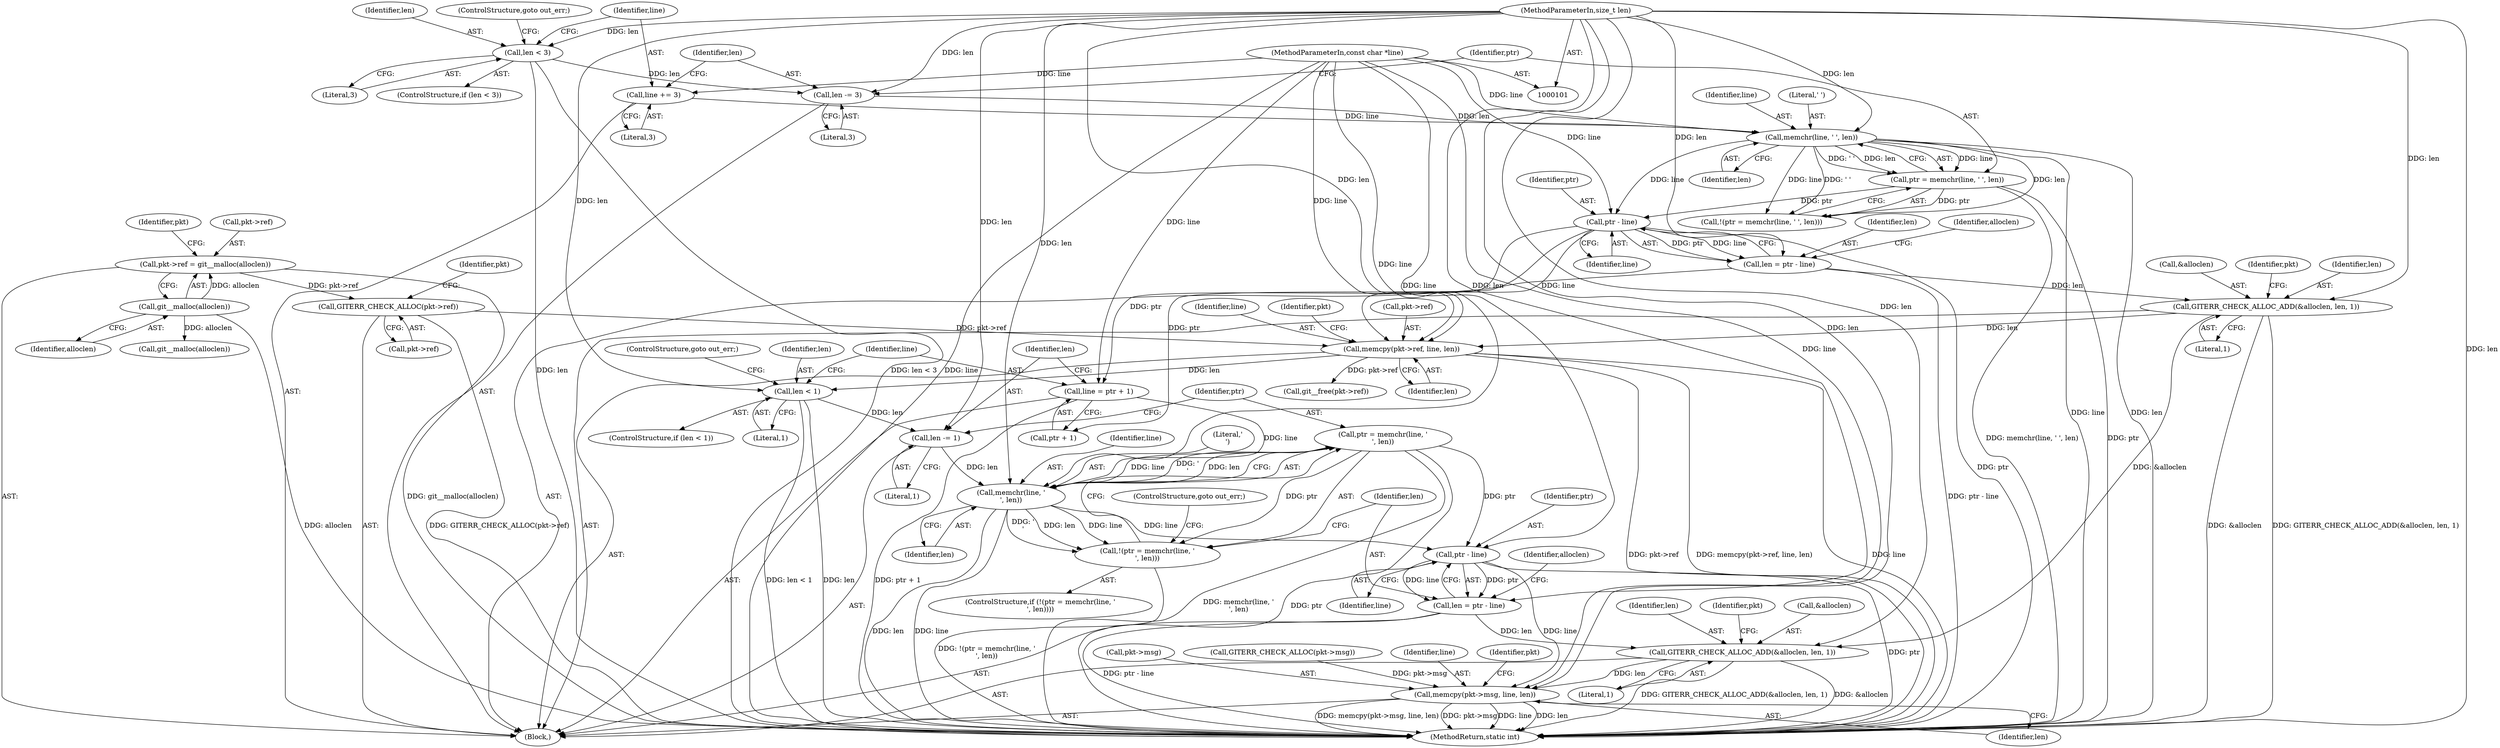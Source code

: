 digraph "0_libgit2_1f9a8510e1d2f20ed7334eeeddb92c4dd8e7c649@API" {
"1000195" [label="(Call,ptr = memchr(line, '\n', len))"];
"1000197" [label="(Call,memchr(line, '\n', len))"];
"1000185" [label="(Call,line = ptr + 1)"];
"1000149" [label="(Call,ptr - line)"];
"1000140" [label="(Call,ptr = memchr(line, ' ', len))"];
"1000142" [label="(Call,memchr(line, ' ', len))"];
"1000132" [label="(Call,line += 3)"];
"1000103" [label="(MethodParameterIn,const char *line)"];
"1000135" [label="(Call,len -= 3)"];
"1000128" [label="(Call,len < 3)"];
"1000104" [label="(MethodParameterIn,size_t len)"];
"1000190" [label="(Call,len -= 1)"];
"1000181" [label="(Call,len < 1)"];
"1000167" [label="(Call,memcpy(pkt->ref, line, len))"];
"1000163" [label="(Call,GITERR_CHECK_ALLOC(pkt->ref))"];
"1000157" [label="(Call,pkt->ref = git__malloc(alloclen))"];
"1000161" [label="(Call,git__malloc(alloclen))"];
"1000152" [label="(Call,GITERR_CHECK_ALLOC_ADD(&alloclen, len, 1))"];
"1000147" [label="(Call,len = ptr - line)"];
"1000194" [label="(Call,!(ptr = memchr(line, '\n', len)))"];
"1000204" [label="(Call,ptr - line)"];
"1000202" [label="(Call,len = ptr - line)"];
"1000207" [label="(Call,GITERR_CHECK_ALLOC_ADD(&alloclen, len, 1))"];
"1000222" [label="(Call,memcpy(pkt->msg, line, len))"];
"1000203" [label="(Identifier,len)"];
"1000162" [label="(Identifier,alloclen)"];
"1000130" [label="(Literal,3)"];
"1000168" [label="(Call,pkt->ref)"];
"1000218" [label="(Call,GITERR_CHECK_ALLOC(pkt->msg))"];
"1000214" [label="(Identifier,pkt)"];
"1000127" [label="(ControlStructure,if (len < 3))"];
"1000192" [label="(Literal,1)"];
"1000135" [label="(Call,len -= 3)"];
"1000194" [label="(Call,!(ptr = memchr(line, '\n', len)))"];
"1000169" [label="(Identifier,pkt)"];
"1000209" [label="(Identifier,alloclen)"];
"1000195" [label="(Call,ptr = memchr(line, '\n', len))"];
"1000103" [label="(MethodParameterIn,const char *line)"];
"1000165" [label="(Identifier,pkt)"];
"1000132" [label="(Call,line += 3)"];
"1000167" [label="(Call,memcpy(pkt->ref, line, len))"];
"1000180" [label="(ControlStructure,if (len < 1))"];
"1000164" [label="(Call,pkt->ref)"];
"1000141" [label="(Identifier,ptr)"];
"1000104" [label="(MethodParameterIn,size_t len)"];
"1000134" [label="(Literal,3)"];
"1000191" [label="(Identifier,len)"];
"1000226" [label="(Identifier,line)"];
"1000197" [label="(Call,memchr(line, '\n', len))"];
"1000187" [label="(Call,ptr + 1)"];
"1000161" [label="(Call,git__malloc(alloclen))"];
"1000208" [label="(Call,&alloclen)"];
"1000140" [label="(Call,ptr = memchr(line, ' ', len))"];
"1000148" [label="(Identifier,len)"];
"1000155" [label="(Identifier,len)"];
"1000171" [label="(Identifier,line)"];
"1000172" [label="(Identifier,len)"];
"1000158" [label="(Call,pkt->ref)"];
"1000207" [label="(Call,GITERR_CHECK_ALLOC_ADD(&alloclen, len, 1))"];
"1000182" [label="(Identifier,len)"];
"1000183" [label="(Literal,1)"];
"1000200" [label="(Identifier,len)"];
"1000184" [label="(ControlStructure,goto out_err;)"];
"1000256" [label="(MethodReturn,static int)"];
"1000205" [label="(Identifier,ptr)"];
"1000143" [label="(Identifier,line)"];
"1000136" [label="(Identifier,len)"];
"1000131" [label="(ControlStructure,goto out_err;)"];
"1000157" [label="(Call,pkt->ref = git__malloc(alloclen))"];
"1000186" [label="(Identifier,line)"];
"1000156" [label="(Literal,1)"];
"1000154" [label="(Identifier,alloclen)"];
"1000149" [label="(Call,ptr - line)"];
"1000206" [label="(Identifier,line)"];
"1000210" [label="(Identifier,len)"];
"1000142" [label="(Call,memchr(line, ' ', len))"];
"1000137" [label="(Literal,3)"];
"1000181" [label="(Call,len < 1)"];
"1000190" [label="(Call,len -= 1)"];
"1000153" [label="(Call,&alloclen)"];
"1000150" [label="(Identifier,ptr)"];
"1000151" [label="(Identifier,line)"];
"1000227" [label="(Identifier,len)"];
"1000201" [label="(ControlStructure,goto out_err;)"];
"1000196" [label="(Identifier,ptr)"];
"1000199" [label="(Literal,'\n')"];
"1000176" [label="(Identifier,pkt)"];
"1000204" [label="(Call,ptr - line)"];
"1000231" [label="(Identifier,pkt)"];
"1000223" [label="(Call,pkt->msg)"];
"1000185" [label="(Call,line = ptr + 1)"];
"1000147" [label="(Call,len = ptr - line)"];
"1000129" [label="(Identifier,len)"];
"1000193" [label="(ControlStructure,if (!(ptr = memchr(line, '\n', len))))"];
"1000145" [label="(Identifier,len)"];
"1000222" [label="(Call,memcpy(pkt->msg, line, len))"];
"1000211" [label="(Literal,1)"];
"1000144" [label="(Literal,' ')"];
"1000202" [label="(Call,len = ptr - line)"];
"1000163" [label="(Call,GITERR_CHECK_ALLOC(pkt->ref))"];
"1000105" [label="(Block,)"];
"1000216" [label="(Call,git__malloc(alloclen))"];
"1000128" [label="(Call,len < 3)"];
"1000139" [label="(Call,!(ptr = memchr(line, ' ', len)))"];
"1000159" [label="(Identifier,pkt)"];
"1000133" [label="(Identifier,line)"];
"1000247" [label="(Call,git__free(pkt->ref))"];
"1000152" [label="(Call,GITERR_CHECK_ALLOC_ADD(&alloclen, len, 1))"];
"1000198" [label="(Identifier,line)"];
"1000195" -> "1000194"  [label="AST: "];
"1000195" -> "1000197"  [label="CFG: "];
"1000196" -> "1000195"  [label="AST: "];
"1000197" -> "1000195"  [label="AST: "];
"1000194" -> "1000195"  [label="CFG: "];
"1000195" -> "1000256"  [label="DDG: memchr(line, '\n', len)"];
"1000195" -> "1000256"  [label="DDG: ptr"];
"1000195" -> "1000194"  [label="DDG: ptr"];
"1000197" -> "1000195"  [label="DDG: line"];
"1000197" -> "1000195"  [label="DDG: '\n'"];
"1000197" -> "1000195"  [label="DDG: len"];
"1000195" -> "1000204"  [label="DDG: ptr"];
"1000197" -> "1000200"  [label="CFG: "];
"1000198" -> "1000197"  [label="AST: "];
"1000199" -> "1000197"  [label="AST: "];
"1000200" -> "1000197"  [label="AST: "];
"1000197" -> "1000256"  [label="DDG: len"];
"1000197" -> "1000256"  [label="DDG: line"];
"1000197" -> "1000194"  [label="DDG: line"];
"1000197" -> "1000194"  [label="DDG: '\n'"];
"1000197" -> "1000194"  [label="DDG: len"];
"1000185" -> "1000197"  [label="DDG: line"];
"1000103" -> "1000197"  [label="DDG: line"];
"1000190" -> "1000197"  [label="DDG: len"];
"1000104" -> "1000197"  [label="DDG: len"];
"1000197" -> "1000204"  [label="DDG: line"];
"1000185" -> "1000105"  [label="AST: "];
"1000185" -> "1000187"  [label="CFG: "];
"1000186" -> "1000185"  [label="AST: "];
"1000187" -> "1000185"  [label="AST: "];
"1000191" -> "1000185"  [label="CFG: "];
"1000185" -> "1000256"  [label="DDG: ptr + 1"];
"1000149" -> "1000185"  [label="DDG: ptr"];
"1000103" -> "1000185"  [label="DDG: line"];
"1000149" -> "1000147"  [label="AST: "];
"1000149" -> "1000151"  [label="CFG: "];
"1000150" -> "1000149"  [label="AST: "];
"1000151" -> "1000149"  [label="AST: "];
"1000147" -> "1000149"  [label="CFG: "];
"1000149" -> "1000256"  [label="DDG: ptr"];
"1000149" -> "1000147"  [label="DDG: ptr"];
"1000149" -> "1000147"  [label="DDG: line"];
"1000140" -> "1000149"  [label="DDG: ptr"];
"1000142" -> "1000149"  [label="DDG: line"];
"1000103" -> "1000149"  [label="DDG: line"];
"1000149" -> "1000167"  [label="DDG: line"];
"1000149" -> "1000187"  [label="DDG: ptr"];
"1000140" -> "1000139"  [label="AST: "];
"1000140" -> "1000142"  [label="CFG: "];
"1000141" -> "1000140"  [label="AST: "];
"1000142" -> "1000140"  [label="AST: "];
"1000139" -> "1000140"  [label="CFG: "];
"1000140" -> "1000256"  [label="DDG: memchr(line, ' ', len)"];
"1000140" -> "1000256"  [label="DDG: ptr"];
"1000140" -> "1000139"  [label="DDG: ptr"];
"1000142" -> "1000140"  [label="DDG: line"];
"1000142" -> "1000140"  [label="DDG: ' '"];
"1000142" -> "1000140"  [label="DDG: len"];
"1000142" -> "1000145"  [label="CFG: "];
"1000143" -> "1000142"  [label="AST: "];
"1000144" -> "1000142"  [label="AST: "];
"1000145" -> "1000142"  [label="AST: "];
"1000142" -> "1000256"  [label="DDG: line"];
"1000142" -> "1000256"  [label="DDG: len"];
"1000142" -> "1000139"  [label="DDG: line"];
"1000142" -> "1000139"  [label="DDG: ' '"];
"1000142" -> "1000139"  [label="DDG: len"];
"1000132" -> "1000142"  [label="DDG: line"];
"1000103" -> "1000142"  [label="DDG: line"];
"1000135" -> "1000142"  [label="DDG: len"];
"1000104" -> "1000142"  [label="DDG: len"];
"1000132" -> "1000105"  [label="AST: "];
"1000132" -> "1000134"  [label="CFG: "];
"1000133" -> "1000132"  [label="AST: "];
"1000134" -> "1000132"  [label="AST: "];
"1000136" -> "1000132"  [label="CFG: "];
"1000103" -> "1000132"  [label="DDG: line"];
"1000103" -> "1000101"  [label="AST: "];
"1000103" -> "1000256"  [label="DDG: line"];
"1000103" -> "1000167"  [label="DDG: line"];
"1000103" -> "1000204"  [label="DDG: line"];
"1000103" -> "1000222"  [label="DDG: line"];
"1000135" -> "1000105"  [label="AST: "];
"1000135" -> "1000137"  [label="CFG: "];
"1000136" -> "1000135"  [label="AST: "];
"1000137" -> "1000135"  [label="AST: "];
"1000141" -> "1000135"  [label="CFG: "];
"1000128" -> "1000135"  [label="DDG: len"];
"1000104" -> "1000135"  [label="DDG: len"];
"1000128" -> "1000127"  [label="AST: "];
"1000128" -> "1000130"  [label="CFG: "];
"1000129" -> "1000128"  [label="AST: "];
"1000130" -> "1000128"  [label="AST: "];
"1000131" -> "1000128"  [label="CFG: "];
"1000133" -> "1000128"  [label="CFG: "];
"1000128" -> "1000256"  [label="DDG: len < 3"];
"1000128" -> "1000256"  [label="DDG: len"];
"1000104" -> "1000128"  [label="DDG: len"];
"1000104" -> "1000101"  [label="AST: "];
"1000104" -> "1000256"  [label="DDG: len"];
"1000104" -> "1000147"  [label="DDG: len"];
"1000104" -> "1000152"  [label="DDG: len"];
"1000104" -> "1000167"  [label="DDG: len"];
"1000104" -> "1000181"  [label="DDG: len"];
"1000104" -> "1000190"  [label="DDG: len"];
"1000104" -> "1000202"  [label="DDG: len"];
"1000104" -> "1000207"  [label="DDG: len"];
"1000104" -> "1000222"  [label="DDG: len"];
"1000190" -> "1000105"  [label="AST: "];
"1000190" -> "1000192"  [label="CFG: "];
"1000191" -> "1000190"  [label="AST: "];
"1000192" -> "1000190"  [label="AST: "];
"1000196" -> "1000190"  [label="CFG: "];
"1000181" -> "1000190"  [label="DDG: len"];
"1000181" -> "1000180"  [label="AST: "];
"1000181" -> "1000183"  [label="CFG: "];
"1000182" -> "1000181"  [label="AST: "];
"1000183" -> "1000181"  [label="AST: "];
"1000184" -> "1000181"  [label="CFG: "];
"1000186" -> "1000181"  [label="CFG: "];
"1000181" -> "1000256"  [label="DDG: len < 1"];
"1000181" -> "1000256"  [label="DDG: len"];
"1000167" -> "1000181"  [label="DDG: len"];
"1000167" -> "1000105"  [label="AST: "];
"1000167" -> "1000172"  [label="CFG: "];
"1000168" -> "1000167"  [label="AST: "];
"1000171" -> "1000167"  [label="AST: "];
"1000172" -> "1000167"  [label="AST: "];
"1000176" -> "1000167"  [label="CFG: "];
"1000167" -> "1000256"  [label="DDG: pkt->ref"];
"1000167" -> "1000256"  [label="DDG: memcpy(pkt->ref, line, len)"];
"1000167" -> "1000256"  [label="DDG: line"];
"1000163" -> "1000167"  [label="DDG: pkt->ref"];
"1000152" -> "1000167"  [label="DDG: len"];
"1000167" -> "1000247"  [label="DDG: pkt->ref"];
"1000163" -> "1000105"  [label="AST: "];
"1000163" -> "1000164"  [label="CFG: "];
"1000164" -> "1000163"  [label="AST: "];
"1000169" -> "1000163"  [label="CFG: "];
"1000163" -> "1000256"  [label="DDG: GITERR_CHECK_ALLOC(pkt->ref)"];
"1000157" -> "1000163"  [label="DDG: pkt->ref"];
"1000157" -> "1000105"  [label="AST: "];
"1000157" -> "1000161"  [label="CFG: "];
"1000158" -> "1000157"  [label="AST: "];
"1000161" -> "1000157"  [label="AST: "];
"1000165" -> "1000157"  [label="CFG: "];
"1000157" -> "1000256"  [label="DDG: git__malloc(alloclen)"];
"1000161" -> "1000157"  [label="DDG: alloclen"];
"1000161" -> "1000162"  [label="CFG: "];
"1000162" -> "1000161"  [label="AST: "];
"1000161" -> "1000256"  [label="DDG: alloclen"];
"1000161" -> "1000216"  [label="DDG: alloclen"];
"1000152" -> "1000105"  [label="AST: "];
"1000152" -> "1000156"  [label="CFG: "];
"1000153" -> "1000152"  [label="AST: "];
"1000155" -> "1000152"  [label="AST: "];
"1000156" -> "1000152"  [label="AST: "];
"1000159" -> "1000152"  [label="CFG: "];
"1000152" -> "1000256"  [label="DDG: GITERR_CHECK_ALLOC_ADD(&alloclen, len, 1)"];
"1000152" -> "1000256"  [label="DDG: &alloclen"];
"1000147" -> "1000152"  [label="DDG: len"];
"1000152" -> "1000207"  [label="DDG: &alloclen"];
"1000147" -> "1000105"  [label="AST: "];
"1000148" -> "1000147"  [label="AST: "];
"1000154" -> "1000147"  [label="CFG: "];
"1000147" -> "1000256"  [label="DDG: ptr - line"];
"1000194" -> "1000193"  [label="AST: "];
"1000201" -> "1000194"  [label="CFG: "];
"1000203" -> "1000194"  [label="CFG: "];
"1000194" -> "1000256"  [label="DDG: !(ptr = memchr(line, '\n', len))"];
"1000204" -> "1000202"  [label="AST: "];
"1000204" -> "1000206"  [label="CFG: "];
"1000205" -> "1000204"  [label="AST: "];
"1000206" -> "1000204"  [label="AST: "];
"1000202" -> "1000204"  [label="CFG: "];
"1000204" -> "1000256"  [label="DDG: ptr"];
"1000204" -> "1000202"  [label="DDG: ptr"];
"1000204" -> "1000202"  [label="DDG: line"];
"1000204" -> "1000222"  [label="DDG: line"];
"1000202" -> "1000105"  [label="AST: "];
"1000203" -> "1000202"  [label="AST: "];
"1000209" -> "1000202"  [label="CFG: "];
"1000202" -> "1000256"  [label="DDG: ptr - line"];
"1000202" -> "1000207"  [label="DDG: len"];
"1000207" -> "1000105"  [label="AST: "];
"1000207" -> "1000211"  [label="CFG: "];
"1000208" -> "1000207"  [label="AST: "];
"1000210" -> "1000207"  [label="AST: "];
"1000211" -> "1000207"  [label="AST: "];
"1000214" -> "1000207"  [label="CFG: "];
"1000207" -> "1000256"  [label="DDG: &alloclen"];
"1000207" -> "1000256"  [label="DDG: GITERR_CHECK_ALLOC_ADD(&alloclen, len, 1)"];
"1000207" -> "1000222"  [label="DDG: len"];
"1000222" -> "1000105"  [label="AST: "];
"1000222" -> "1000227"  [label="CFG: "];
"1000223" -> "1000222"  [label="AST: "];
"1000226" -> "1000222"  [label="AST: "];
"1000227" -> "1000222"  [label="AST: "];
"1000231" -> "1000222"  [label="CFG: "];
"1000222" -> "1000256"  [label="DDG: pkt->msg"];
"1000222" -> "1000256"  [label="DDG: line"];
"1000222" -> "1000256"  [label="DDG: len"];
"1000222" -> "1000256"  [label="DDG: memcpy(pkt->msg, line, len)"];
"1000218" -> "1000222"  [label="DDG: pkt->msg"];
}
